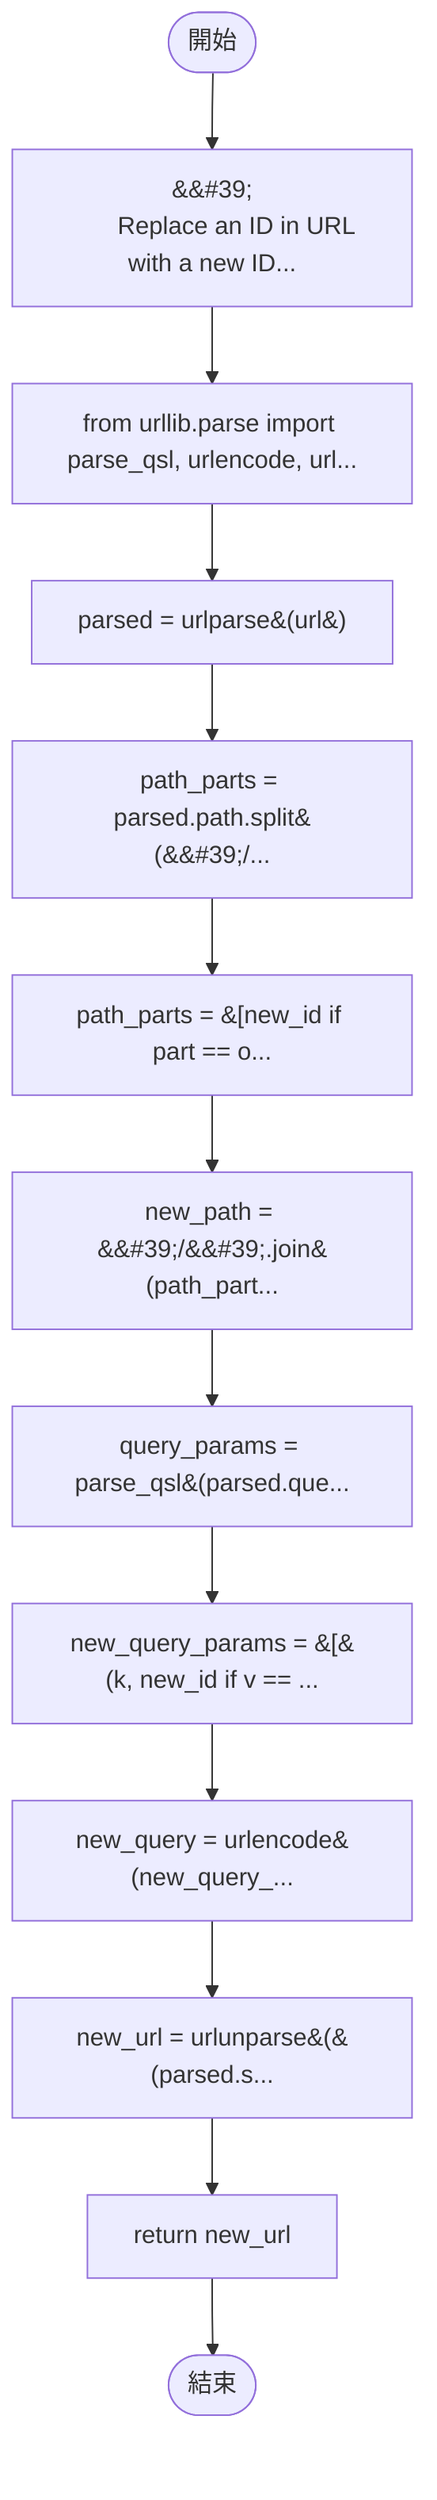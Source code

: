 flowchart TB
    n1([開始])
    n2([結束])
    n3[&amp;&#35;39;\n        Replace an ID in URL with a new ID...]
    n4[from urllib.parse import parse_qsl, urlencode, url...]
    n5[parsed = urlparse&#40;url&#41;]
    n6[path_parts = parsed.path.split&#40;&amp;&#35;39;/...]
    n7[path_parts = &#91;new_id if part == o...]
    n8[new_path = &amp;&#35;39;/&amp;&#35;39;.join&#40;path_part...]
    n9[query_params = parse_qsl&#40;parsed.que...]
    n10[new_query_params = &#91;&#40;k, new_id if v == ...]
    n11[new_query = urlencode&#40;new_query_...]
    n12[new_url = urlunparse&#40;&#40;parsed.s...]
    n13[return new_url]
    n1 --> n3
    n3 --> n4
    n4 --> n5
    n5 --> n6
    n6 --> n7
    n7 --> n8
    n8 --> n9
    n9 --> n10
    n10 --> n11
    n11 --> n12
    n12 --> n13
    n13 --> n2